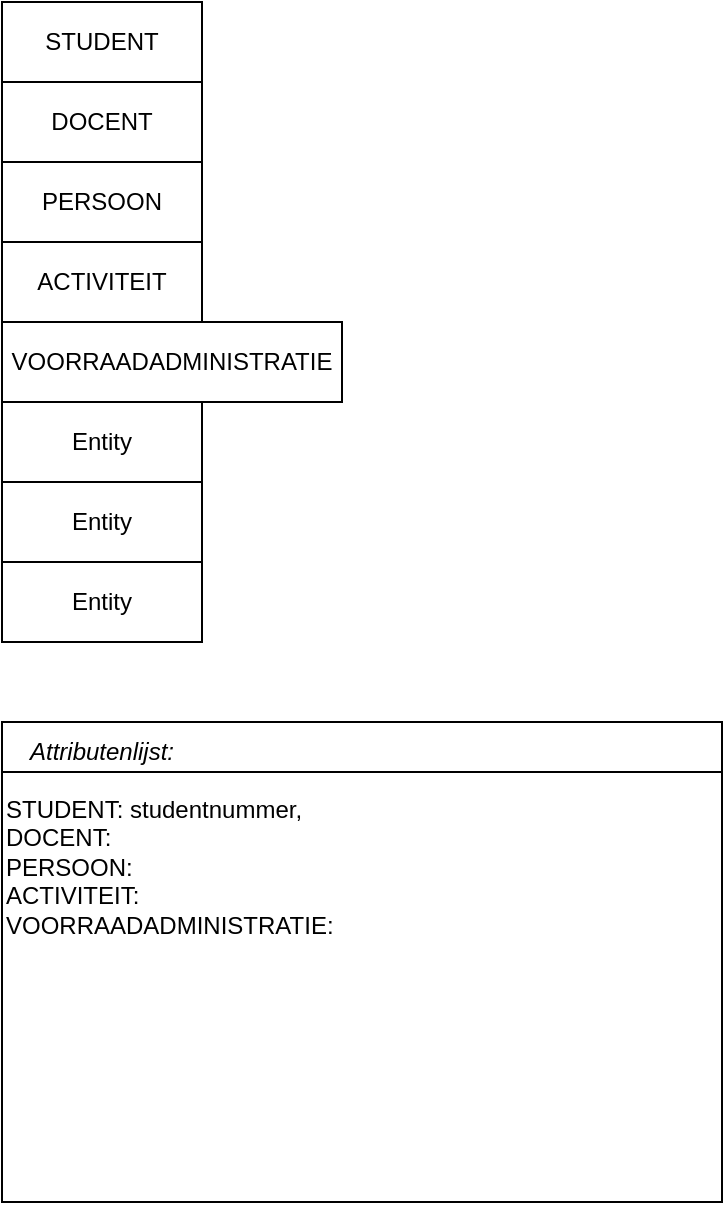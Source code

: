 <mxfile version="26.0.16">
  <diagram name="Pagina-1" id="ewVl2hxJicjZgezmGX6A">
    <mxGraphModel dx="1050" dy="558" grid="1" gridSize="10" guides="1" tooltips="1" connect="1" arrows="1" fold="1" page="1" pageScale="1" pageWidth="827" pageHeight="1169" math="0" shadow="0">
      <root>
        <mxCell id="0" />
        <mxCell id="1" parent="0" />
        <mxCell id="4vdfQVHjJ7Xwn2imNQU4-15" value="STUDENT" style="whiteSpace=wrap;html=1;align=center;" vertex="1" parent="1">
          <mxGeometry x="40" y="80" width="100" height="40" as="geometry" />
        </mxCell>
        <mxCell id="4vdfQVHjJ7Xwn2imNQU4-16" value="DOCENT" style="whiteSpace=wrap;html=1;align=center;" vertex="1" parent="1">
          <mxGeometry x="40" y="120" width="100" height="40" as="geometry" />
        </mxCell>
        <mxCell id="4vdfQVHjJ7Xwn2imNQU4-17" value="PERSOON" style="whiteSpace=wrap;html=1;align=center;" vertex="1" parent="1">
          <mxGeometry x="40" y="160" width="100" height="40" as="geometry" />
        </mxCell>
        <mxCell id="4vdfQVHjJ7Xwn2imNQU4-32" value="" style="rounded=0;whiteSpace=wrap;html=1;" vertex="1" parent="1">
          <mxGeometry x="40" y="440" width="360" height="240" as="geometry" />
        </mxCell>
        <mxCell id="4vdfQVHjJ7Xwn2imNQU4-33" value="&lt;i&gt;Attributenlijst:&lt;/i&gt;" style="text;html=1;align=center;verticalAlign=middle;whiteSpace=wrap;rounded=0;" vertex="1" parent="1">
          <mxGeometry x="40" y="440" width="100" height="30" as="geometry" />
        </mxCell>
        <mxCell id="4vdfQVHjJ7Xwn2imNQU4-34" value="" style="line;strokeWidth=1;rotatable=0;dashed=0;labelPosition=right;align=left;verticalAlign=middle;spacingTop=0;spacingLeft=6;points=[];portConstraint=eastwest;" vertex="1" parent="1">
          <mxGeometry x="40" y="460" width="360" height="10" as="geometry" />
        </mxCell>
        <mxCell id="4vdfQVHjJ7Xwn2imNQU4-35" value="&lt;div&gt;STUDENT: studentnummer,&lt;/div&gt;&lt;div&gt;DOCENT:&lt;/div&gt;&lt;div&gt;PERSOON:&lt;/div&gt;&lt;div&gt;ACTIVITEIT:&lt;/div&gt;&lt;div&gt;VOORRAADADMINISTRATIE:&lt;/div&gt;" style="text;html=1;align=left;verticalAlign=top;whiteSpace=wrap;rounded=0;fillColor=none;" vertex="1" parent="1">
          <mxGeometry x="40" y="470" width="360" height="210" as="geometry" />
        </mxCell>
        <mxCell id="4vdfQVHjJ7Xwn2imNQU4-36" value="ACTIVITEIT" style="whiteSpace=wrap;html=1;align=center;" vertex="1" parent="1">
          <mxGeometry x="40" y="200" width="100" height="40" as="geometry" />
        </mxCell>
        <mxCell id="4vdfQVHjJ7Xwn2imNQU4-37" value="VOORRAADADMINISTRATIE" style="whiteSpace=wrap;html=1;align=center;" vertex="1" parent="1">
          <mxGeometry x="40" y="240" width="170" height="40" as="geometry" />
        </mxCell>
        <mxCell id="4vdfQVHjJ7Xwn2imNQU4-38" value="Entity" style="whiteSpace=wrap;html=1;align=center;" vertex="1" parent="1">
          <mxGeometry x="40" y="280" width="100" height="40" as="geometry" />
        </mxCell>
        <mxCell id="4vdfQVHjJ7Xwn2imNQU4-39" value="Entity" style="whiteSpace=wrap;html=1;align=center;" vertex="1" parent="1">
          <mxGeometry x="40" y="320" width="100" height="40" as="geometry" />
        </mxCell>
        <mxCell id="4vdfQVHjJ7Xwn2imNQU4-40" value="Entity" style="whiteSpace=wrap;html=1;align=center;" vertex="1" parent="1">
          <mxGeometry x="40" y="360" width="100" height="40" as="geometry" />
        </mxCell>
      </root>
    </mxGraphModel>
  </diagram>
</mxfile>
